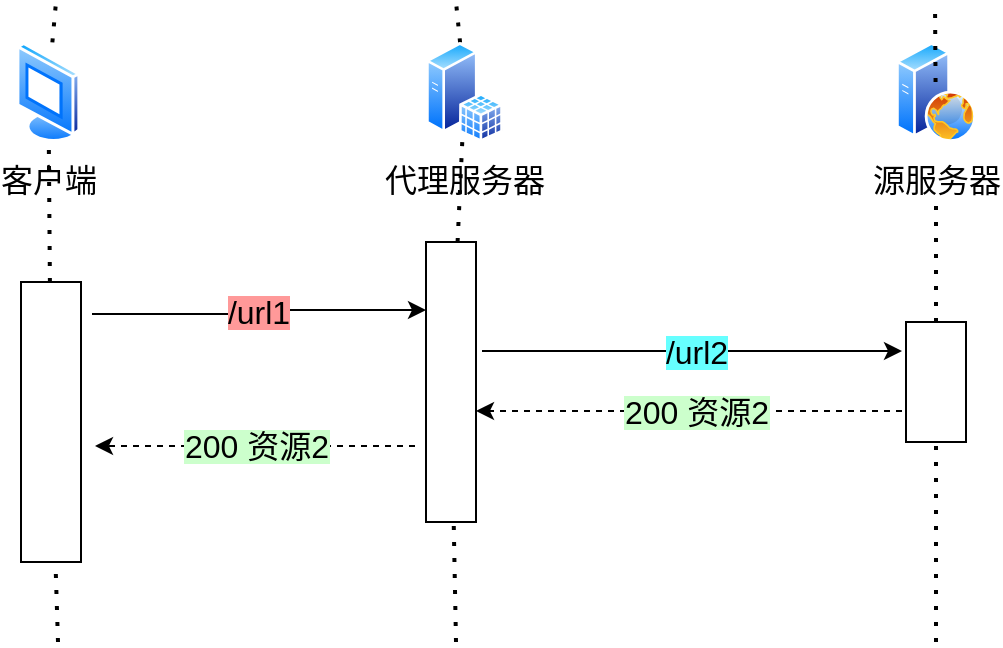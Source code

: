 <mxfile version="14.4.2" type="github">
  <diagram id="8MfwgFm97nD7bbm5SOFN" name="第 1 页">
    <mxGraphModel dx="830" dy="541" grid="1" gridSize="10" guides="1" tooltips="1" connect="1" arrows="1" fold="1" page="1" pageScale="1" pageWidth="827" pageHeight="1169" math="0" shadow="0">
      <root>
        <mxCell id="0" />
        <mxCell id="1" parent="0" />
        <mxCell id="v0lMdYqv3m4R4xaIk51k-1" value="源服务器" style="aspect=fixed;perimeter=ellipsePerimeter;html=1;align=center;shadow=0;dashed=0;spacingTop=3;image;image=img/lib/active_directory/web_server.svg;fontSize=16;" vertex="1" parent="1">
          <mxGeometry x="580" y="300" width="40" height="50" as="geometry" />
        </mxCell>
        <mxCell id="v0lMdYqv3m4R4xaIk51k-4" value="" style="endArrow=none;dashed=1;html=1;dashPattern=1 3;strokeWidth=2;fontSize=16;" edge="1" parent="1" source="v0lMdYqv3m4R4xaIk51k-3">
          <mxGeometry width="50" height="50" relative="1" as="geometry">
            <mxPoint x="160" y="490" as="sourcePoint" />
            <mxPoint x="160" y="280" as="targetPoint" />
          </mxGeometry>
        </mxCell>
        <mxCell id="v0lMdYqv3m4R4xaIk51k-5" value="" style="endArrow=none;dashed=1;html=1;dashPattern=1 3;strokeWidth=2;fontSize=16;" edge="1" parent="1">
          <mxGeometry width="50" height="50" relative="1" as="geometry">
            <mxPoint x="599.786" y="320" as="sourcePoint" />
            <mxPoint x="599.5" y="280" as="targetPoint" />
          </mxGeometry>
        </mxCell>
        <mxCell id="v0lMdYqv3m4R4xaIk51k-6" value="&lt;span style=&quot;background-color: rgb(255 , 153 , 153)&quot;&gt;/url1&lt;/span&gt;" style="edgeStyle=orthogonalEdgeStyle;rounded=0;orthogonalLoop=1;jettySize=auto;html=1;fontSize=16;" edge="1" parent="1">
          <mxGeometry relative="1" as="geometry">
            <mxPoint x="178" y="436" as="sourcePoint" />
            <mxPoint x="345" y="434" as="targetPoint" />
            <Array as="points">
              <mxPoint x="261" y="436" />
              <mxPoint x="261" y="434" />
            </Array>
          </mxGeometry>
        </mxCell>
        <mxCell id="v0lMdYqv3m4R4xaIk51k-7" value="" style="rounded=0;whiteSpace=wrap;html=1;fontSize=16;" vertex="1" parent="1">
          <mxGeometry x="142.5" y="420" width="30" height="140" as="geometry" />
        </mxCell>
        <mxCell id="v0lMdYqv3m4R4xaIk51k-8" value="" style="endArrow=none;dashed=1;html=1;dashPattern=1 3;strokeWidth=2;fontSize=16;" edge="1" parent="1" target="v0lMdYqv3m4R4xaIk51k-7">
          <mxGeometry width="50" height="50" relative="1" as="geometry">
            <mxPoint x="161" y="600" as="sourcePoint" />
            <mxPoint x="160" y="280" as="targetPoint" />
          </mxGeometry>
        </mxCell>
        <mxCell id="v0lMdYqv3m4R4xaIk51k-12" value="" style="endArrow=none;dashed=1;html=1;dashPattern=1 3;strokeWidth=2;fontSize=16;" edge="1" parent="1" source="v0lMdYqv3m4R4xaIk51k-13">
          <mxGeometry width="50" height="50" relative="1" as="geometry">
            <mxPoint x="600" y="600" as="sourcePoint" />
            <mxPoint x="600" y="380" as="targetPoint" />
          </mxGeometry>
        </mxCell>
        <mxCell id="v0lMdYqv3m4R4xaIk51k-13" value="" style="rounded=0;whiteSpace=wrap;html=1;fontSize=16;" vertex="1" parent="1">
          <mxGeometry x="585" y="440" width="30" height="60" as="geometry" />
        </mxCell>
        <mxCell id="v0lMdYqv3m4R4xaIk51k-14" value="" style="endArrow=none;dashed=1;html=1;dashPattern=1 3;strokeWidth=2;fontSize=16;" edge="1" parent="1" target="v0lMdYqv3m4R4xaIk51k-13">
          <mxGeometry width="50" height="50" relative="1" as="geometry">
            <mxPoint x="600" y="600" as="sourcePoint" />
            <mxPoint x="600" y="380" as="targetPoint" />
          </mxGeometry>
        </mxCell>
        <mxCell id="v0lMdYqv3m4R4xaIk51k-15" value="&lt;span style=&quot;background-color: rgb(204 , 255 , 204)&quot;&gt;200 资源2&lt;/span&gt;" style="edgeStyle=orthogonalEdgeStyle;rounded=0;orthogonalLoop=1;jettySize=auto;html=1;fontSize=16;dashed=1;" edge="1" parent="1">
          <mxGeometry relative="1" as="geometry">
            <mxPoint x="179.5" y="501.96" as="targetPoint" />
            <mxPoint x="339.5" y="501.96" as="sourcePoint" />
            <Array as="points">
              <mxPoint x="337.5" y="501.96" />
            </Array>
          </mxGeometry>
        </mxCell>
        <mxCell id="v0lMdYqv3m4R4xaIk51k-16" value="&lt;span style=&quot;background-color: rgb(102 , 255 , 255)&quot;&gt;/url2&lt;/span&gt;" style="edgeStyle=orthogonalEdgeStyle;rounded=0;orthogonalLoop=1;jettySize=auto;html=1;fontSize=16;" edge="1" parent="1">
          <mxGeometry x="0.019" relative="1" as="geometry">
            <mxPoint x="583" y="454.5" as="targetPoint" />
            <mxPoint x="373" y="454.5" as="sourcePoint" />
            <Array as="points">
              <mxPoint x="523" y="454.5" />
              <mxPoint x="523" y="454.5" />
            </Array>
            <mxPoint as="offset" />
          </mxGeometry>
        </mxCell>
        <mxCell id="v0lMdYqv3m4R4xaIk51k-17" value="&lt;span style=&quot;background-color: rgb(204 , 255 , 204)&quot;&gt;200 资源2&lt;/span&gt;" style="edgeStyle=orthogonalEdgeStyle;rounded=0;orthogonalLoop=1;jettySize=auto;html=1;entryX=1;entryY=0.75;entryDx=0;entryDy=0;fontSize=16;dashed=1;" edge="1" parent="1">
          <mxGeometry x="-0.033" relative="1" as="geometry">
            <mxPoint x="583" y="484.5" as="sourcePoint" />
            <mxPoint x="370" y="484.5" as="targetPoint" />
            <mxPoint as="offset" />
          </mxGeometry>
        </mxCell>
        <mxCell id="v0lMdYqv3m4R4xaIk51k-18" value="" style="endArrow=none;dashed=1;html=1;dashPattern=1 3;strokeWidth=2;fontSize=16;" edge="1" parent="1" source="v0lMdYqv3m4R4xaIk51k-2">
          <mxGeometry width="50" height="50" relative="1" as="geometry">
            <mxPoint x="360" y="600" as="sourcePoint" />
            <mxPoint x="360" y="280" as="targetPoint" />
          </mxGeometry>
        </mxCell>
        <mxCell id="v0lMdYqv3m4R4xaIk51k-19" value="" style="rounded=0;whiteSpace=wrap;html=1;fontSize=16;" vertex="1" parent="1">
          <mxGeometry x="345" y="400" width="25" height="140" as="geometry" />
        </mxCell>
        <mxCell id="v0lMdYqv3m4R4xaIk51k-20" value="" style="endArrow=none;dashed=1;html=1;dashPattern=1 3;strokeWidth=2;fontSize=16;" edge="1" parent="1" target="v0lMdYqv3m4R4xaIk51k-19">
          <mxGeometry width="50" height="50" relative="1" as="geometry">
            <mxPoint x="360" y="600" as="sourcePoint" />
            <mxPoint x="360" y="280" as="targetPoint" />
          </mxGeometry>
        </mxCell>
        <mxCell id="v0lMdYqv3m4R4xaIk51k-3" value="客户端" style="aspect=fixed;perimeter=ellipsePerimeter;html=1;align=center;shadow=0;dashed=0;spacingTop=3;image;image=img/lib/active_directory/vista_terminal.svg;fontSize=16;" vertex="1" parent="1">
          <mxGeometry x="140" y="300" width="32.5" height="50" as="geometry" />
        </mxCell>
        <mxCell id="v0lMdYqv3m4R4xaIk51k-21" value="" style="endArrow=none;dashed=1;html=1;dashPattern=1 3;strokeWidth=2;fontSize=16;" edge="1" parent="1" source="v0lMdYqv3m4R4xaIk51k-7" target="v0lMdYqv3m4R4xaIk51k-3">
          <mxGeometry width="50" height="50" relative="1" as="geometry">
            <mxPoint x="158.333" y="420" as="sourcePoint" />
            <mxPoint x="160" y="280" as="targetPoint" />
          </mxGeometry>
        </mxCell>
        <mxCell id="v0lMdYqv3m4R4xaIk51k-2" value="代理服务器" style="aspect=fixed;perimeter=ellipsePerimeter;html=1;align=center;shadow=0;dashed=0;spacingTop=3;image;image=img/lib/active_directory/sql_server.svg;fontSize=16;" vertex="1" parent="1">
          <mxGeometry x="345" y="300" width="38.5" height="50" as="geometry" />
        </mxCell>
        <mxCell id="v0lMdYqv3m4R4xaIk51k-22" value="" style="endArrow=none;dashed=1;html=1;dashPattern=1 3;strokeWidth=2;fontSize=16;" edge="1" parent="1" source="v0lMdYqv3m4R4xaIk51k-19" target="v0lMdYqv3m4R4xaIk51k-2">
          <mxGeometry width="50" height="50" relative="1" as="geometry">
            <mxPoint x="358.421" y="400" as="sourcePoint" />
            <mxPoint x="360" y="280" as="targetPoint" />
          </mxGeometry>
        </mxCell>
      </root>
    </mxGraphModel>
  </diagram>
</mxfile>
